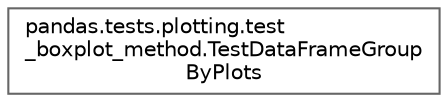 digraph "Graphical Class Hierarchy"
{
 // LATEX_PDF_SIZE
  bgcolor="transparent";
  edge [fontname=Helvetica,fontsize=10,labelfontname=Helvetica,labelfontsize=10];
  node [fontname=Helvetica,fontsize=10,shape=box,height=0.2,width=0.4];
  rankdir="LR";
  Node0 [id="Node000000",label="pandas.tests.plotting.test\l_boxplot_method.TestDataFrameGroup\lByPlots",height=0.2,width=0.4,color="grey40", fillcolor="white", style="filled",URL="$dd/d8b/classpandas_1_1tests_1_1plotting_1_1test__boxplot__method_1_1TestDataFrameGroupByPlots.html",tooltip=" "];
}

